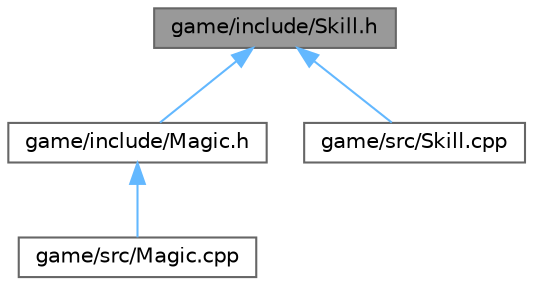 digraph "game/include/Skill.h"
{
 // LATEX_PDF_SIZE
  bgcolor="transparent";
  edge [fontname=Helvetica,fontsize=10,labelfontname=Helvetica,labelfontsize=10];
  node [fontname=Helvetica,fontsize=10,shape=box,height=0.2,width=0.4];
  Node1 [id="Node000001",label="game/include/Skill.h",height=0.2,width=0.4,color="gray40", fillcolor="grey60", style="filled", fontcolor="black",tooltip="Base skill class."];
  Node1 -> Node2 [id="edge1_Node000001_Node000002",dir="back",color="steelblue1",style="solid",tooltip=" "];
  Node2 [id="Node000002",label="game/include/Magic.h",height=0.2,width=0.4,color="grey40", fillcolor="white", style="filled",URL="$Magic_8h.html",tooltip="Magic spells class."];
  Node2 -> Node3 [id="edge2_Node000002_Node000003",dir="back",color="steelblue1",style="solid",tooltip=" "];
  Node3 [id="Node000003",label="game/src/Magic.cpp",height=0.2,width=0.4,color="grey40", fillcolor="white", style="filled",URL="$Magic_8cpp.html",tooltip=" "];
  Node1 -> Node4 [id="edge3_Node000001_Node000004",dir="back",color="steelblue1",style="solid",tooltip=" "];
  Node4 [id="Node000004",label="game/src/Skill.cpp",height=0.2,width=0.4,color="grey40", fillcolor="white", style="filled",URL="$Skill_8cpp.html",tooltip=" "];
}
